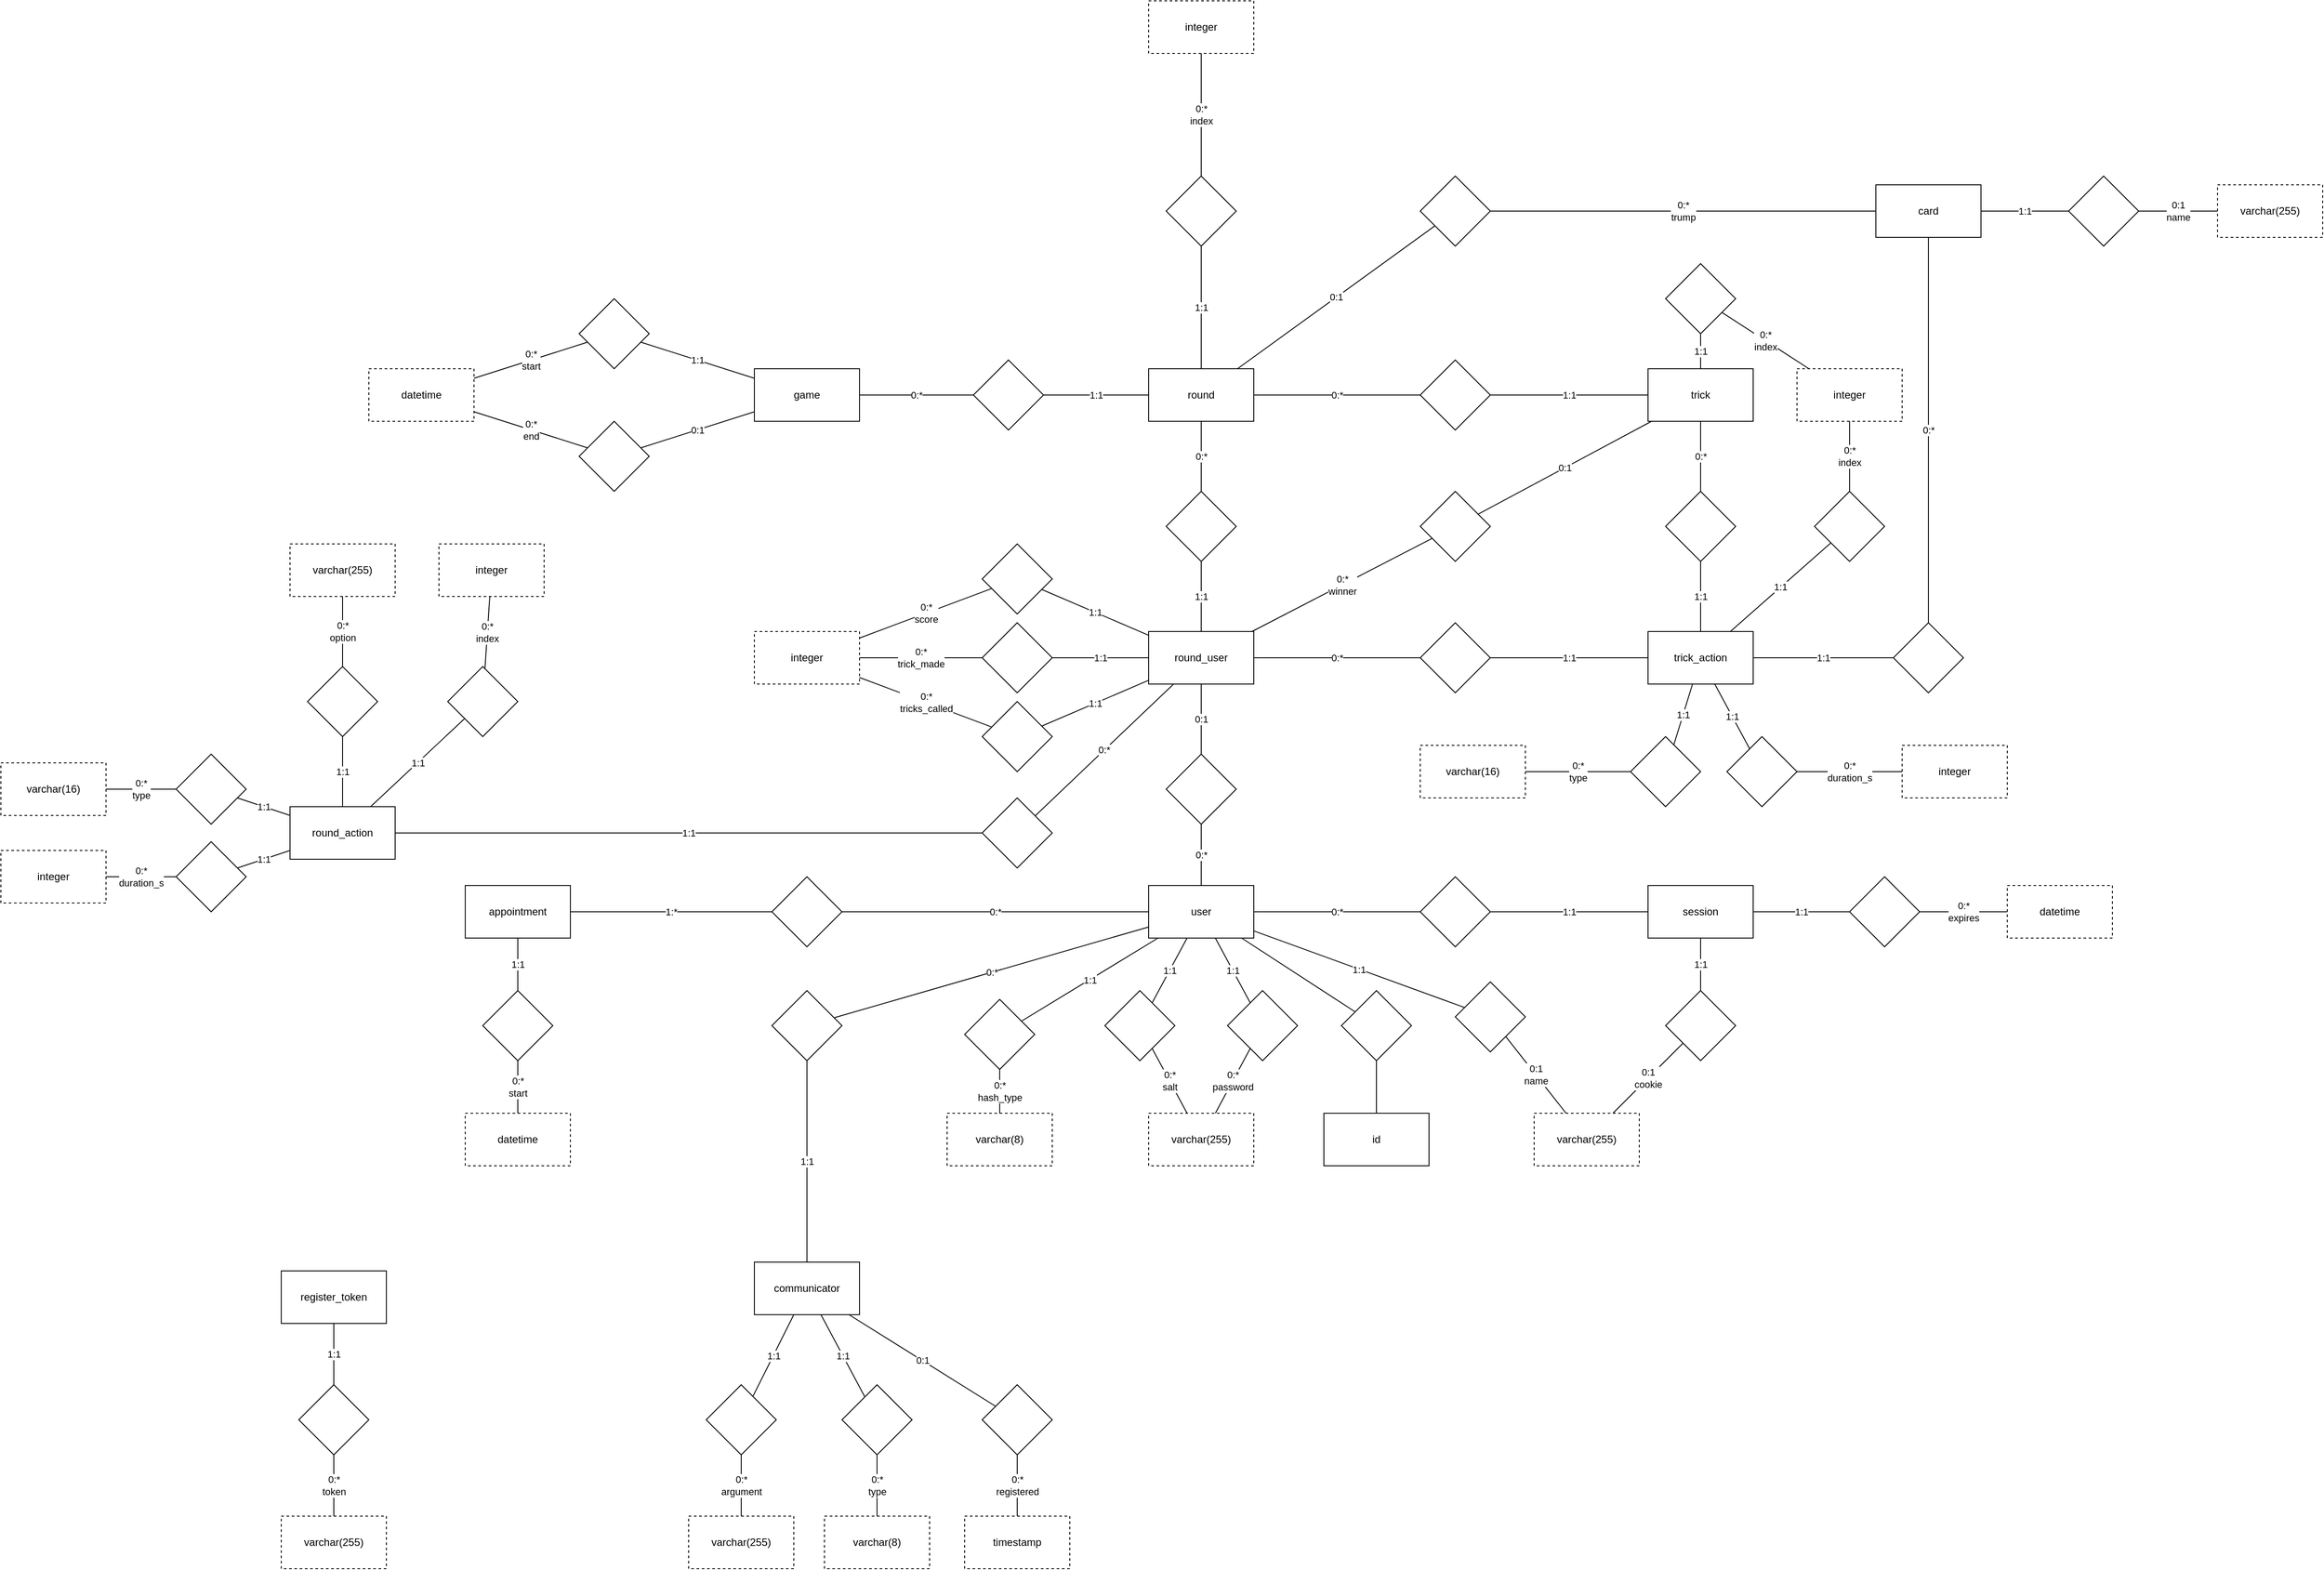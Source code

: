 <mxfile version="14.7.0" type="device"><diagram id="gLV2k05QWt9uDm-RTJr3" name="Page-1"><mxGraphModel dx="3122" dy="1863" grid="1" gridSize="10" guides="1" tooltips="1" connect="1" arrows="1" fold="1" page="1" pageScale="1" pageWidth="850" pageHeight="1100" math="0" shadow="0"><root><mxCell id="0"/><mxCell id="1" parent="0"/><mxCell id="MP7L0whJJJM2rDR0K417-1" value="user" style="rounded=0;whiteSpace=wrap;html=1;" parent="1" vertex="1"><mxGeometry x="100" y="200" width="120" height="60" as="geometry"/></mxCell><mxCell id="MP7L0whJJJM2rDR0K417-2" value="id" style="rounded=0;whiteSpace=wrap;html=1;" parent="1" vertex="1"><mxGeometry x="300" y="460" width="120" height="60" as="geometry"/></mxCell><mxCell id="MP7L0whJJJM2rDR0K417-4" style="rounded=0;orthogonalLoop=1;jettySize=auto;html=1;endArrow=none;endFill=0;" parent="1" source="MP7L0whJJJM2rDR0K417-3" target="MP7L0whJJJM2rDR0K417-1" edge="1"><mxGeometry relative="1" as="geometry"/></mxCell><mxCell id="MP7L0whJJJM2rDR0K417-5" style="edgeStyle=none;rounded=0;orthogonalLoop=1;jettySize=auto;html=1;endArrow=none;endFill=0;" parent="1" source="MP7L0whJJJM2rDR0K417-3" target="MP7L0whJJJM2rDR0K417-2" edge="1"><mxGeometry relative="1" as="geometry"/></mxCell><mxCell id="MP7L0whJJJM2rDR0K417-3" value="" style="rhombus;whiteSpace=wrap;html=1;" parent="1" vertex="1"><mxGeometry x="320" y="320" width="80" height="80" as="geometry"/></mxCell><mxCell id="MP7L0whJJJM2rDR0K417-6" value="varchar(255)" style="rounded=0;whiteSpace=wrap;html=1;dashed=1;" parent="1" vertex="1"><mxGeometry x="540" y="460" width="120" height="60" as="geometry"/></mxCell><mxCell id="MP7L0whJJJM2rDR0K417-8" value="1:1" style="edgeStyle=none;rounded=0;orthogonalLoop=1;jettySize=auto;html=1;endArrow=none;endFill=0;" parent="1" source="MP7L0whJJJM2rDR0K417-7" target="MP7L0whJJJM2rDR0K417-1" edge="1"><mxGeometry relative="1" as="geometry"/></mxCell><mxCell id="MP7L0whJJJM2rDR0K417-9" value="0:1&lt;br&gt;name" style="edgeStyle=none;rounded=0;orthogonalLoop=1;jettySize=auto;html=1;endArrow=none;endFill=0;" parent="1" source="MP7L0whJJJM2rDR0K417-7" target="MP7L0whJJJM2rDR0K417-6" edge="1"><mxGeometry relative="1" as="geometry"/></mxCell><mxCell id="MP7L0whJJJM2rDR0K417-7" value="" style="rhombus;whiteSpace=wrap;html=1;" parent="1" vertex="1"><mxGeometry x="450" y="310" width="80" height="80" as="geometry"/></mxCell><mxCell id="MP7L0whJJJM2rDR0K417-16" value="0:*&lt;br&gt;salt" style="edgeStyle=none;rounded=0;orthogonalLoop=1;jettySize=auto;html=1;endArrow=none;endFill=0;" parent="1" source="MP7L0whJJJM2rDR0K417-12" target="MP7L0whJJJM2rDR0K417-14" edge="1"><mxGeometry relative="1" as="geometry"/></mxCell><mxCell id="MP7L0whJJJM2rDR0K417-17" value="1:1" style="edgeStyle=none;rounded=0;orthogonalLoop=1;jettySize=auto;html=1;endArrow=none;endFill=0;" parent="1" source="MP7L0whJJJM2rDR0K417-12" target="MP7L0whJJJM2rDR0K417-1" edge="1"><mxGeometry relative="1" as="geometry"/></mxCell><mxCell id="MP7L0whJJJM2rDR0K417-12" value="" style="rhombus;whiteSpace=wrap;html=1;" parent="1" vertex="1"><mxGeometry x="50" y="320" width="80" height="80" as="geometry"/></mxCell><mxCell id="MP7L0whJJJM2rDR0K417-15" value="0:*&lt;br&gt;password" style="edgeStyle=none;rounded=0;orthogonalLoop=1;jettySize=auto;html=1;endArrow=none;endFill=0;" parent="1" source="MP7L0whJJJM2rDR0K417-13" target="MP7L0whJJJM2rDR0K417-14" edge="1"><mxGeometry relative="1" as="geometry"/></mxCell><mxCell id="MP7L0whJJJM2rDR0K417-19" value="1:1" style="edgeStyle=none;rounded=0;orthogonalLoop=1;jettySize=auto;html=1;endArrow=none;endFill=0;" parent="1" source="MP7L0whJJJM2rDR0K417-13" target="MP7L0whJJJM2rDR0K417-1" edge="1"><mxGeometry relative="1" as="geometry"/></mxCell><mxCell id="MP7L0whJJJM2rDR0K417-13" value="" style="rhombus;whiteSpace=wrap;html=1;" parent="1" vertex="1"><mxGeometry x="190" y="320" width="80" height="80" as="geometry"/></mxCell><mxCell id="MP7L0whJJJM2rDR0K417-14" value="varchar(255)" style="rounded=0;whiteSpace=wrap;html=1;dashed=1;" parent="1" vertex="1"><mxGeometry x="100" y="460" width="120" height="60" as="geometry"/></mxCell><mxCell id="MP7L0whJJJM2rDR0K417-20" value="varchar(8)" style="rounded=0;whiteSpace=wrap;html=1;dashed=1;" parent="1" vertex="1"><mxGeometry x="-130" y="460" width="120" height="60" as="geometry"/></mxCell><mxCell id="MP7L0whJJJM2rDR0K417-22" value="1:1" style="edgeStyle=none;rounded=0;orthogonalLoop=1;jettySize=auto;html=1;endArrow=none;endFill=0;" parent="1" source="MP7L0whJJJM2rDR0K417-21" target="MP7L0whJJJM2rDR0K417-1" edge="1"><mxGeometry relative="1" as="geometry"/></mxCell><mxCell id="MP7L0whJJJM2rDR0K417-23" value="0:*&lt;br&gt;hash_type" style="edgeStyle=none;rounded=0;orthogonalLoop=1;jettySize=auto;html=1;endArrow=none;endFill=0;" parent="1" source="MP7L0whJJJM2rDR0K417-21" target="MP7L0whJJJM2rDR0K417-20" edge="1"><mxGeometry relative="1" as="geometry"/></mxCell><mxCell id="MP7L0whJJJM2rDR0K417-21" value="" style="rhombus;whiteSpace=wrap;html=1;" parent="1" vertex="1"><mxGeometry x="-110" y="330" width="80" height="80" as="geometry"/></mxCell><mxCell id="MP7L0whJJJM2rDR0K417-24" value="session" style="rounded=0;whiteSpace=wrap;html=1;" parent="1" vertex="1"><mxGeometry x="670" y="200" width="120" height="60" as="geometry"/></mxCell><mxCell id="MP7L0whJJJM2rDR0K417-27" value="0:1&lt;br&gt;cookie" style="edgeStyle=none;rounded=0;orthogonalLoop=1;jettySize=auto;html=1;endArrow=none;endFill=0;" parent="1" source="MP7L0whJJJM2rDR0K417-26" target="MP7L0whJJJM2rDR0K417-6" edge="1"><mxGeometry relative="1" as="geometry"><mxPoint x="730" y="460" as="targetPoint"/></mxGeometry></mxCell><mxCell id="MP7L0whJJJM2rDR0K417-28" value="1:1" style="edgeStyle=none;rounded=0;orthogonalLoop=1;jettySize=auto;html=1;endArrow=none;endFill=0;" parent="1" source="MP7L0whJJJM2rDR0K417-26" target="MP7L0whJJJM2rDR0K417-24" edge="1"><mxGeometry relative="1" as="geometry"/></mxCell><mxCell id="MP7L0whJJJM2rDR0K417-26" value="" style="rhombus;whiteSpace=wrap;html=1;" parent="1" vertex="1"><mxGeometry x="690" y="320" width="80" height="80" as="geometry"/></mxCell><mxCell id="MP7L0whJJJM2rDR0K417-30" value="1:1" style="edgeStyle=none;rounded=0;orthogonalLoop=1;jettySize=auto;html=1;endArrow=none;endFill=0;" parent="1" source="MP7L0whJJJM2rDR0K417-29" target="MP7L0whJJJM2rDR0K417-24" edge="1"><mxGeometry relative="1" as="geometry"/></mxCell><mxCell id="MP7L0whJJJM2rDR0K417-31" value="0:*" style="edgeStyle=none;rounded=0;orthogonalLoop=1;jettySize=auto;html=1;endArrow=none;endFill=0;" parent="1" source="MP7L0whJJJM2rDR0K417-29" target="MP7L0whJJJM2rDR0K417-1" edge="1"><mxGeometry relative="1" as="geometry"/></mxCell><mxCell id="MP7L0whJJJM2rDR0K417-29" value="" style="rhombus;whiteSpace=wrap;html=1;" parent="1" vertex="1"><mxGeometry x="410" y="190" width="80" height="80" as="geometry"/></mxCell><mxCell id="MP7L0whJJJM2rDR0K417-32" value="datetime" style="rounded=0;whiteSpace=wrap;html=1;dashed=1;" parent="1" vertex="1"><mxGeometry x="1080" y="200" width="120" height="60" as="geometry"/></mxCell><mxCell id="MP7L0whJJJM2rDR0K417-34" value="0:*&lt;br&gt;expires" style="edgeStyle=none;rounded=0;orthogonalLoop=1;jettySize=auto;html=1;endArrow=none;endFill=0;" parent="1" source="MP7L0whJJJM2rDR0K417-33" target="MP7L0whJJJM2rDR0K417-32" edge="1"><mxGeometry relative="1" as="geometry"/></mxCell><mxCell id="MP7L0whJJJM2rDR0K417-35" value="1:1" style="edgeStyle=none;rounded=0;orthogonalLoop=1;jettySize=auto;html=1;endArrow=none;endFill=0;" parent="1" source="MP7L0whJJJM2rDR0K417-33" target="MP7L0whJJJM2rDR0K417-24" edge="1"><mxGeometry relative="1" as="geometry"/></mxCell><mxCell id="MP7L0whJJJM2rDR0K417-33" value="" style="rhombus;whiteSpace=wrap;html=1;" parent="1" vertex="1"><mxGeometry x="900" y="190" width="80" height="80" as="geometry"/></mxCell><mxCell id="MP7L0whJJJM2rDR0K417-38" value="game" style="rounded=0;whiteSpace=wrap;html=1;" parent="1" vertex="1"><mxGeometry x="-350" y="-390" width="120" height="60" as="geometry"/></mxCell><mxCell id="MP7L0whJJJM2rDR0K417-60" value="0:1" style="edgeStyle=none;rounded=0;orthogonalLoop=1;jettySize=auto;html=1;endArrow=none;endFill=0;" parent="1" source="MP7L0whJJJM2rDR0K417-40" target="MP7L0whJJJM2rDR0K417-59" edge="1"><mxGeometry relative="1" as="geometry"><mxPoint x="870" y="-420" as="sourcePoint"/></mxGeometry></mxCell><mxCell id="MP7L0whJJJM2rDR0K417-40" value="round" style="rounded=0;whiteSpace=wrap;html=1;" parent="1" vertex="1"><mxGeometry x="100" y="-390" width="120" height="60" as="geometry"/></mxCell><mxCell id="MP7L0whJJJM2rDR0K417-45" value="0:*" style="edgeStyle=none;rounded=0;orthogonalLoop=1;jettySize=auto;html=1;endArrow=none;endFill=0;" parent="1" source="MP7L0whJJJM2rDR0K417-41" target="MP7L0whJJJM2rDR0K417-62" edge="1"><mxGeometry relative="1" as="geometry"/></mxCell><mxCell id="MP7L0whJJJM2rDR0K417-41" value="" style="rhombus;whiteSpace=wrap;html=1;" parent="1" vertex="1"><mxGeometry x="410" y="-100" width="80" height="80" as="geometry"/></mxCell><mxCell id="MP7L0whJJJM2rDR0K417-44" value="1:1" style="edgeStyle=none;rounded=0;orthogonalLoop=1;jettySize=auto;html=1;endArrow=none;endFill=0;" parent="1" source="MP7L0whJJJM2rDR0K417-42" target="MP7L0whJJJM2rDR0K417-41" edge="1"><mxGeometry relative="1" as="geometry"/></mxCell><mxCell id="MP7L0whJJJM2rDR0K417-107" value="1:1" style="edgeStyle=none;rounded=0;orthogonalLoop=1;jettySize=auto;html=1;endArrow=none;endFill=0;" parent="1" source="MP7L0whJJJM2rDR0K417-42" target="MP7L0whJJJM2rDR0K417-105" edge="1"><mxGeometry relative="1" as="geometry"/></mxCell><mxCell id="MP7L0whJJJM2rDR0K417-42" value="trick_action" style="rounded=0;whiteSpace=wrap;html=1;" parent="1" vertex="1"><mxGeometry x="670" y="-90" width="120" height="60" as="geometry"/></mxCell><mxCell id="MP7L0whJJJM2rDR0K417-48" value="card" style="rounded=0;whiteSpace=wrap;html=1;" parent="1" vertex="1"><mxGeometry x="930" y="-600" width="120" height="60" as="geometry"/></mxCell><mxCell id="MP7L0whJJJM2rDR0K417-50" value="0:*&lt;br&gt;" style="edgeStyle=none;rounded=0;orthogonalLoop=1;jettySize=auto;html=1;endArrow=none;endFill=0;" parent="1" source="MP7L0whJJJM2rDR0K417-49" target="MP7L0whJJJM2rDR0K417-48" edge="1"><mxGeometry relative="1" as="geometry"/></mxCell><mxCell id="MP7L0whJJJM2rDR0K417-51" value="1:1" style="edgeStyle=none;rounded=0;orthogonalLoop=1;jettySize=auto;html=1;endArrow=none;endFill=0;" parent="1" source="MP7L0whJJJM2rDR0K417-49" target="MP7L0whJJJM2rDR0K417-42" edge="1"><mxGeometry relative="1" as="geometry"/></mxCell><mxCell id="MP7L0whJJJM2rDR0K417-49" value="" style="rhombus;whiteSpace=wrap;html=1;" parent="1" vertex="1"><mxGeometry x="950" y="-100" width="80" height="80" as="geometry"/></mxCell><mxCell id="MP7L0whJJJM2rDR0K417-55" value="1:1" style="edgeStyle=none;rounded=0;orthogonalLoop=1;jettySize=auto;html=1;endArrow=none;endFill=0;" parent="1" source="MP7L0whJJJM2rDR0K417-52" target="MP7L0whJJJM2rDR0K417-42" edge="1"><mxGeometry relative="1" as="geometry"/></mxCell><mxCell id="MP7L0whJJJM2rDR0K417-52" value="" style="rhombus;whiteSpace=wrap;html=1;" parent="1" vertex="1"><mxGeometry x="860" y="-250" width="80" height="80" as="geometry"/></mxCell><mxCell id="MP7L0whJJJM2rDR0K417-54" value="0:*&lt;br&gt;index" style="edgeStyle=none;rounded=0;orthogonalLoop=1;jettySize=auto;html=1;endArrow=none;endFill=0;" parent="1" source="MP7L0whJJJM2rDR0K417-53" target="MP7L0whJJJM2rDR0K417-52" edge="1"><mxGeometry relative="1" as="geometry"/></mxCell><mxCell id="MP7L0whJJJM2rDR0K417-81" value="0:*&lt;br&gt;index" style="edgeStyle=none;rounded=0;orthogonalLoop=1;jettySize=auto;html=1;endArrow=none;endFill=0;" parent="1" source="MP7L0whJJJM2rDR0K417-53" target="MP7L0whJJJM2rDR0K417-80" edge="1"><mxGeometry relative="1" as="geometry"/></mxCell><mxCell id="MP7L0whJJJM2rDR0K417-53" value="integer" style="rounded=0;whiteSpace=wrap;html=1;dashed=1;" parent="1" vertex="1"><mxGeometry x="840" y="-390" width="120" height="60" as="geometry"/></mxCell><mxCell id="MP7L0whJJJM2rDR0K417-57" value="1:1" style="edgeStyle=none;rounded=0;orthogonalLoop=1;jettySize=auto;html=1;endArrow=none;endFill=0;" parent="1" source="MP7L0whJJJM2rDR0K417-56" target="MP7L0whJJJM2rDR0K417-40" edge="1"><mxGeometry relative="1" as="geometry"/></mxCell><mxCell id="MP7L0whJJJM2rDR0K417-58" value="0:*" style="edgeStyle=none;rounded=0;orthogonalLoop=1;jettySize=auto;html=1;endArrow=none;endFill=0;" parent="1" source="MP7L0whJJJM2rDR0K417-56" target="MP7L0whJJJM2rDR0K417-38" edge="1"><mxGeometry relative="1" as="geometry"/></mxCell><mxCell id="MP7L0whJJJM2rDR0K417-56" value="" style="rhombus;whiteSpace=wrap;html=1;" parent="1" vertex="1"><mxGeometry x="-100" y="-400" width="80" height="80" as="geometry"/></mxCell><mxCell id="MP7L0whJJJM2rDR0K417-61" value="0:*&lt;br&gt;trump" style="edgeStyle=none;rounded=0;orthogonalLoop=1;jettySize=auto;html=1;endArrow=none;endFill=0;" parent="1" source="MP7L0whJJJM2rDR0K417-59" target="MP7L0whJJJM2rDR0K417-48" edge="1"><mxGeometry relative="1" as="geometry"/></mxCell><mxCell id="MP7L0whJJJM2rDR0K417-59" value="" style="rhombus;whiteSpace=wrap;html=1;" parent="1" vertex="1"><mxGeometry x="410" y="-610" width="80" height="80" as="geometry"/></mxCell><mxCell id="MP7L0whJJJM2rDR0K417-62" value="round_user" style="rounded=0;whiteSpace=wrap;html=1;" parent="1" vertex="1"><mxGeometry x="100" y="-90" width="120" height="60" as="geometry"/></mxCell><mxCell id="MP7L0whJJJM2rDR0K417-64" value="0:*" style="edgeStyle=none;rounded=0;orthogonalLoop=1;jettySize=auto;html=1;endArrow=none;endFill=0;" parent="1" source="MP7L0whJJJM2rDR0K417-63" target="MP7L0whJJJM2rDR0K417-1" edge="1"><mxGeometry relative="1" as="geometry"/></mxCell><mxCell id="MP7L0whJJJM2rDR0K417-65" value="0:1" style="edgeStyle=none;rounded=0;orthogonalLoop=1;jettySize=auto;html=1;endArrow=none;endFill=0;" parent="1" source="MP7L0whJJJM2rDR0K417-63" target="MP7L0whJJJM2rDR0K417-62" edge="1"><mxGeometry relative="1" as="geometry"/></mxCell><mxCell id="MP7L0whJJJM2rDR0K417-63" value="" style="rhombus;whiteSpace=wrap;html=1;" parent="1" vertex="1"><mxGeometry x="120" y="50" width="80" height="80" as="geometry"/></mxCell><mxCell id="MP7L0whJJJM2rDR0K417-67" value="0:*" style="edgeStyle=none;rounded=0;orthogonalLoop=1;jettySize=auto;html=1;endArrow=none;endFill=0;" parent="1" source="MP7L0whJJJM2rDR0K417-66" target="MP7L0whJJJM2rDR0K417-40" edge="1"><mxGeometry relative="1" as="geometry"/></mxCell><mxCell id="MP7L0whJJJM2rDR0K417-68" value="1:1" style="edgeStyle=none;rounded=0;orthogonalLoop=1;jettySize=auto;html=1;endArrow=none;endFill=0;" parent="1" source="MP7L0whJJJM2rDR0K417-66" target="MP7L0whJJJM2rDR0K417-62" edge="1"><mxGeometry relative="1" as="geometry"/></mxCell><mxCell id="MP7L0whJJJM2rDR0K417-66" value="" style="rhombus;whiteSpace=wrap;html=1;" parent="1" vertex="1"><mxGeometry x="120" y="-250" width="80" height="80" as="geometry"/></mxCell><mxCell id="MP7L0whJJJM2rDR0K417-69" value="integer" style="rounded=0;whiteSpace=wrap;html=1;dashed=1;" parent="1" vertex="1"><mxGeometry x="-350" y="-90" width="120" height="60" as="geometry"/></mxCell><mxCell id="MP7L0whJJJM2rDR0K417-71" value="1:1" style="edgeStyle=none;rounded=0;orthogonalLoop=1;jettySize=auto;html=1;endArrow=none;endFill=0;" parent="1" source="MP7L0whJJJM2rDR0K417-70" target="MP7L0whJJJM2rDR0K417-62" edge="1"><mxGeometry relative="1" as="geometry"/></mxCell><mxCell id="MP7L0whJJJM2rDR0K417-72" value="0:*&lt;br&gt;score" style="edgeStyle=none;rounded=0;orthogonalLoop=1;jettySize=auto;html=1;endArrow=none;endFill=0;" parent="1" source="MP7L0whJJJM2rDR0K417-70" target="MP7L0whJJJM2rDR0K417-69" edge="1"><mxGeometry relative="1" as="geometry"/></mxCell><mxCell id="MP7L0whJJJM2rDR0K417-70" value="" style="rhombus;whiteSpace=wrap;html=1;" parent="1" vertex="1"><mxGeometry x="-90" y="-190" width="80" height="80" as="geometry"/></mxCell><mxCell id="MP7L0whJJJM2rDR0K417-78" value="0:*" style="edgeStyle=none;rounded=0;orthogonalLoop=1;jettySize=auto;html=1;endArrow=none;endFill=0;" parent="1" source="MP7L0whJJJM2rDR0K417-73" target="MP7L0whJJJM2rDR0K417-74" edge="1"><mxGeometry relative="1" as="geometry"/></mxCell><mxCell id="MP7L0whJJJM2rDR0K417-73" value="trick" style="rounded=0;whiteSpace=wrap;html=1;" parent="1" vertex="1"><mxGeometry x="670" y="-390" width="120" height="60" as="geometry"/></mxCell><mxCell id="MP7L0whJJJM2rDR0K417-79" value="1:1" style="edgeStyle=none;rounded=0;orthogonalLoop=1;jettySize=auto;html=1;endArrow=none;endFill=0;" parent="1" source="MP7L0whJJJM2rDR0K417-74" target="MP7L0whJJJM2rDR0K417-42" edge="1"><mxGeometry relative="1" as="geometry"/></mxCell><mxCell id="MP7L0whJJJM2rDR0K417-74" value="" style="rhombus;whiteSpace=wrap;html=1;" parent="1" vertex="1"><mxGeometry x="690" y="-250" width="80" height="80" as="geometry"/></mxCell><mxCell id="MP7L0whJJJM2rDR0K417-76" value="1:1" style="edgeStyle=none;rounded=0;orthogonalLoop=1;jettySize=auto;html=1;endArrow=none;endFill=0;" parent="1" source="MP7L0whJJJM2rDR0K417-75" target="MP7L0whJJJM2rDR0K417-73" edge="1"><mxGeometry relative="1" as="geometry"/></mxCell><mxCell id="MP7L0whJJJM2rDR0K417-77" value="0:*" style="edgeStyle=none;rounded=0;orthogonalLoop=1;jettySize=auto;html=1;endArrow=none;endFill=0;" parent="1" source="MP7L0whJJJM2rDR0K417-75" target="MP7L0whJJJM2rDR0K417-40" edge="1"><mxGeometry relative="1" as="geometry"/></mxCell><mxCell id="MP7L0whJJJM2rDR0K417-75" value="" style="rhombus;whiteSpace=wrap;html=1;" parent="1" vertex="1"><mxGeometry x="410" y="-400" width="80" height="80" as="geometry"/></mxCell><mxCell id="MP7L0whJJJM2rDR0K417-82" value="1:1" style="edgeStyle=none;rounded=0;orthogonalLoop=1;jettySize=auto;html=1;endArrow=none;endFill=0;" parent="1" source="MP7L0whJJJM2rDR0K417-80" target="MP7L0whJJJM2rDR0K417-73" edge="1"><mxGeometry relative="1" as="geometry"/></mxCell><mxCell id="MP7L0whJJJM2rDR0K417-80" value="" style="rhombus;whiteSpace=wrap;html=1;" parent="1" vertex="1"><mxGeometry x="690" y="-510" width="80" height="80" as="geometry"/></mxCell><mxCell id="MP7L0whJJJM2rDR0K417-86" value="1:1" style="edgeStyle=none;rounded=0;orthogonalLoop=1;jettySize=auto;html=1;endArrow=none;endFill=0;" parent="1" source="MP7L0whJJJM2rDR0K417-83" target="MP7L0whJJJM2rDR0K417-40" edge="1"><mxGeometry relative="1" as="geometry"/></mxCell><mxCell id="MP7L0whJJJM2rDR0K417-83" value="" style="rhombus;whiteSpace=wrap;html=1;" parent="1" vertex="1"><mxGeometry x="120" y="-610" width="80" height="80" as="geometry"/></mxCell><mxCell id="MP7L0whJJJM2rDR0K417-85" value="0:*&lt;br&gt;index" style="edgeStyle=none;rounded=0;orthogonalLoop=1;jettySize=auto;html=1;endArrow=none;endFill=0;" parent="1" source="MP7L0whJJJM2rDR0K417-84" target="MP7L0whJJJM2rDR0K417-83" edge="1"><mxGeometry relative="1" as="geometry"/></mxCell><mxCell id="MP7L0whJJJM2rDR0K417-84" value="integer" style="rounded=0;whiteSpace=wrap;html=1;dashed=1;" parent="1" vertex="1"><mxGeometry x="100" y="-810" width="120" height="60" as="geometry"/></mxCell><mxCell id="MP7L0whJJJM2rDR0K417-88" value="0:1" style="edgeStyle=none;rounded=0;orthogonalLoop=1;jettySize=auto;html=1;endArrow=none;endFill=0;" parent="1" source="MP7L0whJJJM2rDR0K417-87" target="MP7L0whJJJM2rDR0K417-73" edge="1"><mxGeometry relative="1" as="geometry"/></mxCell><mxCell id="MP7L0whJJJM2rDR0K417-89" value="0:*&lt;br&gt;winner" style="edgeStyle=none;rounded=0;orthogonalLoop=1;jettySize=auto;html=1;endArrow=none;endFill=0;" parent="1" source="MP7L0whJJJM2rDR0K417-87" target="MP7L0whJJJM2rDR0K417-62" edge="1"><mxGeometry relative="1" as="geometry"/></mxCell><mxCell id="MP7L0whJJJM2rDR0K417-87" value="" style="rhombus;whiteSpace=wrap;html=1;" parent="1" vertex="1"><mxGeometry x="410" y="-250" width="80" height="80" as="geometry"/></mxCell><mxCell id="MP7L0whJJJM2rDR0K417-90" value="appointment" style="rounded=0;whiteSpace=wrap;html=1;" parent="1" vertex="1"><mxGeometry x="-680" y="200" width="120" height="60" as="geometry"/></mxCell><mxCell id="MP7L0whJJJM2rDR0K417-92" value="0:*" style="edgeStyle=none;rounded=0;orthogonalLoop=1;jettySize=auto;html=1;endArrow=none;endFill=0;" parent="1" source="MP7L0whJJJM2rDR0K417-91" target="MP7L0whJJJM2rDR0K417-1" edge="1"><mxGeometry relative="1" as="geometry"/></mxCell><mxCell id="MP7L0whJJJM2rDR0K417-93" value="1:*" style="edgeStyle=none;rounded=0;orthogonalLoop=1;jettySize=auto;html=1;endArrow=none;endFill=0;" parent="1" source="MP7L0whJJJM2rDR0K417-91" target="MP7L0whJJJM2rDR0K417-90" edge="1"><mxGeometry relative="1" as="geometry"/></mxCell><mxCell id="MP7L0whJJJM2rDR0K417-91" value="" style="rhombus;whiteSpace=wrap;html=1;" parent="1" vertex="1"><mxGeometry x="-330" y="190" width="80" height="80" as="geometry"/></mxCell><mxCell id="MP7L0whJJJM2rDR0K417-97" value="1:1" style="edgeStyle=none;rounded=0;orthogonalLoop=1;jettySize=auto;html=1;endArrow=none;endFill=0;" parent="1" source="MP7L0whJJJM2rDR0K417-94" target="MP7L0whJJJM2rDR0K417-90" edge="1"><mxGeometry relative="1" as="geometry"/></mxCell><mxCell id="MP7L0whJJJM2rDR0K417-99" value="0:*&lt;br&gt;start" style="edgeStyle=none;rounded=0;orthogonalLoop=1;jettySize=auto;html=1;endArrow=none;endFill=0;" parent="1" source="MP7L0whJJJM2rDR0K417-94" target="MP7L0whJJJM2rDR0K417-96" edge="1"><mxGeometry relative="1" as="geometry"/></mxCell><mxCell id="MP7L0whJJJM2rDR0K417-94" value="" style="rhombus;whiteSpace=wrap;html=1;" parent="1" vertex="1"><mxGeometry x="-660" y="320" width="80" height="80" as="geometry"/></mxCell><mxCell id="MP7L0whJJJM2rDR0K417-96" value="datetime" style="rounded=0;whiteSpace=wrap;html=1;dashed=1;" parent="1" vertex="1"><mxGeometry x="-680" y="460" width="120" height="60" as="geometry"/></mxCell><mxCell id="MP7L0whJJJM2rDR0K417-104" value="1:1" style="edgeStyle=none;rounded=0;orthogonalLoop=1;jettySize=auto;html=1;endArrow=none;endFill=0;" parent="1" source="MP7L0whJJJM2rDR0K417-101" target="MP7L0whJJJM2rDR0K417-38" edge="1"><mxGeometry relative="1" as="geometry"/></mxCell><mxCell id="MP7L0whJJJM2rDR0K417-101" value="" style="rhombus;whiteSpace=wrap;html=1;" parent="1" vertex="1"><mxGeometry x="-550" y="-470" width="80" height="80" as="geometry"/></mxCell><mxCell id="MP7L0whJJJM2rDR0K417-103" value="0:*&lt;br&gt;start" style="edgeStyle=none;rounded=0;orthogonalLoop=1;jettySize=auto;html=1;endArrow=none;endFill=0;" parent="1" source="MP7L0whJJJM2rDR0K417-102" target="MP7L0whJJJM2rDR0K417-101" edge="1"><mxGeometry relative="1" as="geometry"/></mxCell><mxCell id="MP7L0whJJJM2rDR0K417-102" value="datetime" style="rounded=0;whiteSpace=wrap;html=1;dashed=1;" parent="1" vertex="1"><mxGeometry x="-790" y="-390" width="120" height="60" as="geometry"/></mxCell><mxCell id="MP7L0whJJJM2rDR0K417-108" value="0:*&lt;br&gt;duration_s" style="edgeStyle=none;rounded=0;orthogonalLoop=1;jettySize=auto;html=1;endArrow=none;endFill=0;" parent="1" source="MP7L0whJJJM2rDR0K417-105" target="MP7L0whJJJM2rDR0K417-106" edge="1"><mxGeometry relative="1" as="geometry"/></mxCell><mxCell id="MP7L0whJJJM2rDR0K417-105" value="" style="rhombus;whiteSpace=wrap;html=1;" parent="1" vertex="1"><mxGeometry x="760" y="30" width="80" height="80" as="geometry"/></mxCell><mxCell id="MP7L0whJJJM2rDR0K417-106" value="integer" style="rounded=0;whiteSpace=wrap;html=1;dashed=1;" parent="1" vertex="1"><mxGeometry x="960" y="40" width="120" height="60" as="geometry"/></mxCell><mxCell id="MP7L0whJJJM2rDR0K417-110" value="0:1" style="edgeStyle=none;rounded=0;orthogonalLoop=1;jettySize=auto;html=1;endArrow=none;endFill=0;" parent="1" source="MP7L0whJJJM2rDR0K417-109" target="MP7L0whJJJM2rDR0K417-38" edge="1"><mxGeometry relative="1" as="geometry"/></mxCell><mxCell id="MP7L0whJJJM2rDR0K417-111" value="0:*&lt;br&gt;end" style="edgeStyle=none;rounded=0;orthogonalLoop=1;jettySize=auto;html=1;endArrow=none;endFill=0;" parent="1" source="MP7L0whJJJM2rDR0K417-109" target="MP7L0whJJJM2rDR0K417-102" edge="1"><mxGeometry relative="1" as="geometry"/></mxCell><mxCell id="MP7L0whJJJM2rDR0K417-109" value="" style="rhombus;whiteSpace=wrap;html=1;" parent="1" vertex="1"><mxGeometry x="-550" y="-330" width="80" height="80" as="geometry"/></mxCell><mxCell id="1O2liXlRe_eu8x-NCmrg-1" value="register_token" style="rounded=0;whiteSpace=wrap;html=1;" parent="1" vertex="1"><mxGeometry x="-890" y="640" width="120" height="60" as="geometry"/></mxCell><mxCell id="1O2liXlRe_eu8x-NCmrg-2" value="1:1" style="edgeStyle=none;rounded=0;orthogonalLoop=1;jettySize=auto;html=1;endArrow=none;endFill=0;" parent="1" source="1O2liXlRe_eu8x-NCmrg-4" target="1O2liXlRe_eu8x-NCmrg-1" edge="1"><mxGeometry relative="1" as="geometry"/></mxCell><mxCell id="1O2liXlRe_eu8x-NCmrg-3" value="0:*&lt;br&gt;token" style="edgeStyle=none;rounded=0;orthogonalLoop=1;jettySize=auto;html=1;endArrow=none;endFill=0;" parent="1" source="1O2liXlRe_eu8x-NCmrg-4" target="1O2liXlRe_eu8x-NCmrg-8" edge="1"><mxGeometry relative="1" as="geometry"/></mxCell><mxCell id="1O2liXlRe_eu8x-NCmrg-4" value="" style="rhombus;whiteSpace=wrap;html=1;" parent="1" vertex="1"><mxGeometry x="-870" y="770" width="80" height="80" as="geometry"/></mxCell><mxCell id="1O2liXlRe_eu8x-NCmrg-8" value="varchar(255)" style="rounded=0;whiteSpace=wrap;html=1;dashed=1;" parent="1" vertex="1"><mxGeometry x="-890" y="920" width="120" height="60" as="geometry"/></mxCell><mxCell id="1O2liXlRe_eu8x-NCmrg-12" value="1:1" style="rounded=0;orthogonalLoop=1;jettySize=auto;html=1;endArrow=none;endFill=0;" parent="1" source="1O2liXlRe_eu8x-NCmrg-11" target="MP7L0whJJJM2rDR0K417-62" edge="1"><mxGeometry relative="1" as="geometry"/></mxCell><mxCell id="1O2liXlRe_eu8x-NCmrg-13" value="0:*&lt;br&gt;trick_made" style="edgeStyle=none;rounded=0;orthogonalLoop=1;jettySize=auto;html=1;endArrow=none;endFill=0;" parent="1" source="1O2liXlRe_eu8x-NCmrg-11" target="MP7L0whJJJM2rDR0K417-69" edge="1"><mxGeometry relative="1" as="geometry"/></mxCell><mxCell id="1O2liXlRe_eu8x-NCmrg-11" value="" style="rhombus;whiteSpace=wrap;html=1;" parent="1" vertex="1"><mxGeometry x="-90" y="-100" width="80" height="80" as="geometry"/></mxCell><mxCell id="1O2liXlRe_eu8x-NCmrg-15" value="1:1" style="edgeStyle=none;rounded=0;orthogonalLoop=1;jettySize=auto;html=1;endArrow=none;endFill=0;" parent="1" source="1O2liXlRe_eu8x-NCmrg-14" target="MP7L0whJJJM2rDR0K417-62" edge="1"><mxGeometry relative="1" as="geometry"/></mxCell><mxCell id="1O2liXlRe_eu8x-NCmrg-16" value="0:*&lt;br&gt;tricks_called" style="edgeStyle=none;rounded=0;orthogonalLoop=1;jettySize=auto;html=1;endArrow=none;endFill=0;" parent="1" source="1O2liXlRe_eu8x-NCmrg-14" target="MP7L0whJJJM2rDR0K417-69" edge="1"><mxGeometry relative="1" as="geometry"/></mxCell><mxCell id="1O2liXlRe_eu8x-NCmrg-14" value="" style="rhombus;whiteSpace=wrap;html=1;" parent="1" vertex="1"><mxGeometry x="-90" y="-10" width="80" height="80" as="geometry"/></mxCell><mxCell id="zAc0-bZYobJI73aAOkVl-1" value="communicator" style="rounded=0;whiteSpace=wrap;html=1;" parent="1" vertex="1"><mxGeometry x="-350" y="630" width="120" height="60" as="geometry"/></mxCell><mxCell id="zAc0-bZYobJI73aAOkVl-3" value="0:*" style="rounded=0;orthogonalLoop=1;jettySize=auto;html=1;endArrow=none;endFill=0;" parent="1" source="zAc0-bZYobJI73aAOkVl-2" target="MP7L0whJJJM2rDR0K417-1" edge="1"><mxGeometry relative="1" as="geometry"/></mxCell><mxCell id="zAc0-bZYobJI73aAOkVl-4" value="1:1" style="edgeStyle=none;rounded=0;orthogonalLoop=1;jettySize=auto;html=1;endArrow=none;endFill=0;" parent="1" source="zAc0-bZYobJI73aAOkVl-2" target="zAc0-bZYobJI73aAOkVl-1" edge="1"><mxGeometry relative="1" as="geometry"/></mxCell><mxCell id="zAc0-bZYobJI73aAOkVl-2" value="" style="rhombus;whiteSpace=wrap;html=1;" parent="1" vertex="1"><mxGeometry x="-330" y="320" width="80" height="80" as="geometry"/></mxCell><mxCell id="zAc0-bZYobJI73aAOkVl-5" value="varchar(255)" style="rounded=0;whiteSpace=wrap;html=1;dashed=1;" parent="1" vertex="1"><mxGeometry x="-425" y="920" width="120" height="60" as="geometry"/></mxCell><mxCell id="zAc0-bZYobJI73aAOkVl-6" value="varchar(8)" style="rounded=0;whiteSpace=wrap;html=1;dashed=1;" parent="1" vertex="1"><mxGeometry x="-270" y="920" width="120" height="60" as="geometry"/></mxCell><mxCell id="zAc0-bZYobJI73aAOkVl-9" value="0:*&lt;br&gt;type" style="edgeStyle=none;rounded=0;orthogonalLoop=1;jettySize=auto;html=1;endArrow=none;endFill=0;" parent="1" source="zAc0-bZYobJI73aAOkVl-7" target="zAc0-bZYobJI73aAOkVl-6" edge="1"><mxGeometry relative="1" as="geometry"/></mxCell><mxCell id="zAc0-bZYobJI73aAOkVl-12" value="1:1" style="edgeStyle=none;rounded=0;orthogonalLoop=1;jettySize=auto;html=1;endArrow=none;endFill=0;" parent="1" source="zAc0-bZYobJI73aAOkVl-7" target="zAc0-bZYobJI73aAOkVl-1" edge="1"><mxGeometry relative="1" as="geometry"/></mxCell><mxCell id="zAc0-bZYobJI73aAOkVl-7" value="" style="rhombus;whiteSpace=wrap;html=1;" parent="1" vertex="1"><mxGeometry x="-250" y="770" width="80" height="80" as="geometry"/></mxCell><mxCell id="zAc0-bZYobJI73aAOkVl-10" value="0:*&lt;br&gt;argument" style="edgeStyle=none;rounded=0;orthogonalLoop=1;jettySize=auto;html=1;endArrow=none;endFill=0;" parent="1" source="zAc0-bZYobJI73aAOkVl-8" target="zAc0-bZYobJI73aAOkVl-5" edge="1"><mxGeometry relative="1" as="geometry"/></mxCell><mxCell id="zAc0-bZYobJI73aAOkVl-11" value="1:1" style="edgeStyle=none;rounded=0;orthogonalLoop=1;jettySize=auto;html=1;endArrow=none;endFill=0;" parent="1" source="zAc0-bZYobJI73aAOkVl-8" target="zAc0-bZYobJI73aAOkVl-1" edge="1"><mxGeometry relative="1" as="geometry"/></mxCell><mxCell id="zAc0-bZYobJI73aAOkVl-8" value="" style="rhombus;whiteSpace=wrap;html=1;" parent="1" vertex="1"><mxGeometry x="-405" y="770" width="80" height="80" as="geometry"/></mxCell><mxCell id="zAc0-bZYobJI73aAOkVl-13" value="timestamp" style="rounded=0;whiteSpace=wrap;html=1;dashed=1;" parent="1" vertex="1"><mxGeometry x="-110" y="920" width="120" height="60" as="geometry"/></mxCell><mxCell id="zAc0-bZYobJI73aAOkVl-15" value="0:1" style="edgeStyle=none;rounded=0;orthogonalLoop=1;jettySize=auto;html=1;endArrow=none;endFill=0;" parent="1" source="zAc0-bZYobJI73aAOkVl-14" target="zAc0-bZYobJI73aAOkVl-1" edge="1"><mxGeometry relative="1" as="geometry"/></mxCell><mxCell id="zAc0-bZYobJI73aAOkVl-16" value="0:*&lt;br&gt;registered" style="edgeStyle=none;rounded=0;orthogonalLoop=1;jettySize=auto;html=1;endArrow=none;endFill=0;" parent="1" source="zAc0-bZYobJI73aAOkVl-14" target="zAc0-bZYobJI73aAOkVl-13" edge="1"><mxGeometry relative="1" as="geometry"/></mxCell><mxCell id="zAc0-bZYobJI73aAOkVl-14" value="" style="rhombus;whiteSpace=wrap;html=1;" parent="1" vertex="1"><mxGeometry x="-90" y="770" width="80" height="80" as="geometry"/></mxCell><mxCell id="53wTNs3q8oWwQKMBScua-4" value="0:*&lt;br&gt;type" style="edgeStyle=none;rounded=0;orthogonalLoop=1;jettySize=auto;html=1;endArrow=none;endFill=0;" edge="1" parent="1" source="53wTNs3q8oWwQKMBScua-1" target="53wTNs3q8oWwQKMBScua-2"><mxGeometry relative="1" as="geometry"/></mxCell><mxCell id="53wTNs3q8oWwQKMBScua-1" value="varchar(16)" style="rounded=0;whiteSpace=wrap;html=1;dashed=1;" vertex="1" parent="1"><mxGeometry x="410" y="40" width="120" height="60" as="geometry"/></mxCell><mxCell id="53wTNs3q8oWwQKMBScua-3" value="1:1" style="rounded=0;orthogonalLoop=1;jettySize=auto;html=1;endArrow=none;endFill=0;" edge="1" parent="1" source="53wTNs3q8oWwQKMBScua-2" target="MP7L0whJJJM2rDR0K417-42"><mxGeometry relative="1" as="geometry"/></mxCell><mxCell id="53wTNs3q8oWwQKMBScua-2" value="" style="rhombus;whiteSpace=wrap;html=1;" vertex="1" parent="1"><mxGeometry x="650" y="30" width="80" height="80" as="geometry"/></mxCell><mxCell id="53wTNs3q8oWwQKMBScua-5" value="round_action" style="rounded=0;whiteSpace=wrap;html=1;" vertex="1" parent="1"><mxGeometry x="-880" y="110" width="120" height="60" as="geometry"/></mxCell><mxCell id="53wTNs3q8oWwQKMBScua-7" value="0:*" style="edgeStyle=none;rounded=0;orthogonalLoop=1;jettySize=auto;html=1;endArrow=none;endFill=0;" edge="1" parent="1" source="53wTNs3q8oWwQKMBScua-6" target="MP7L0whJJJM2rDR0K417-62"><mxGeometry relative="1" as="geometry"/></mxCell><mxCell id="53wTNs3q8oWwQKMBScua-8" value="1:1" style="edgeStyle=none;rounded=0;orthogonalLoop=1;jettySize=auto;html=1;endArrow=none;endFill=0;" edge="1" parent="1" source="53wTNs3q8oWwQKMBScua-6" target="53wTNs3q8oWwQKMBScua-5"><mxGeometry relative="1" as="geometry"/></mxCell><mxCell id="53wTNs3q8oWwQKMBScua-6" value="" style="rhombus;whiteSpace=wrap;html=1;" vertex="1" parent="1"><mxGeometry x="-90" y="100" width="80" height="80" as="geometry"/></mxCell><mxCell id="53wTNs3q8oWwQKMBScua-9" value="0:*&lt;br&gt;type" style="edgeStyle=none;rounded=0;orthogonalLoop=1;jettySize=auto;html=1;endArrow=none;endFill=0;" edge="1" source="53wTNs3q8oWwQKMBScua-10" target="53wTNs3q8oWwQKMBScua-11" parent="1"><mxGeometry relative="1" as="geometry"/></mxCell><mxCell id="53wTNs3q8oWwQKMBScua-10" value="varchar(16)" style="rounded=0;whiteSpace=wrap;html=1;dashed=1;" vertex="1" parent="1"><mxGeometry x="-1210" y="60" width="120" height="60" as="geometry"/></mxCell><mxCell id="53wTNs3q8oWwQKMBScua-18" value="1:1" style="edgeStyle=none;rounded=0;orthogonalLoop=1;jettySize=auto;html=1;endArrow=none;endFill=0;" edge="1" parent="1" source="53wTNs3q8oWwQKMBScua-11" target="53wTNs3q8oWwQKMBScua-5"><mxGeometry relative="1" as="geometry"/></mxCell><mxCell id="53wTNs3q8oWwQKMBScua-11" value="" style="rhombus;whiteSpace=wrap;html=1;" vertex="1" parent="1"><mxGeometry x="-1010" y="50" width="80" height="80" as="geometry"/></mxCell><mxCell id="53wTNs3q8oWwQKMBScua-12" value="0:*&lt;br&gt;duration_s" style="edgeStyle=none;rounded=0;orthogonalLoop=1;jettySize=auto;html=1;endArrow=none;endFill=0;" edge="1" source="53wTNs3q8oWwQKMBScua-13" target="53wTNs3q8oWwQKMBScua-14" parent="1"><mxGeometry relative="1" as="geometry"/></mxCell><mxCell id="53wTNs3q8oWwQKMBScua-19" value="1:1" style="edgeStyle=none;rounded=0;orthogonalLoop=1;jettySize=auto;html=1;endArrow=none;endFill=0;" edge="1" parent="1" source="53wTNs3q8oWwQKMBScua-13" target="53wTNs3q8oWwQKMBScua-5"><mxGeometry relative="1" as="geometry"/></mxCell><mxCell id="53wTNs3q8oWwQKMBScua-13" value="" style="rhombus;whiteSpace=wrap;html=1;" vertex="1" parent="1"><mxGeometry x="-1010" y="150" width="80" height="80" as="geometry"/></mxCell><mxCell id="53wTNs3q8oWwQKMBScua-14" value="integer" style="rounded=0;whiteSpace=wrap;html=1;dashed=1;" vertex="1" parent="1"><mxGeometry x="-1210" y="160" width="120" height="60" as="geometry"/></mxCell><mxCell id="53wTNs3q8oWwQKMBScua-16" value="0:*&lt;br&gt;index" style="edgeStyle=none;rounded=0;orthogonalLoop=1;jettySize=auto;html=1;endArrow=none;endFill=0;" edge="1" parent="1" source="53wTNs3q8oWwQKMBScua-15" target="53wTNs3q8oWwQKMBScua-24"><mxGeometry relative="1" as="geometry"><mxPoint x="-670" y="-30" as="targetPoint"/></mxGeometry></mxCell><mxCell id="53wTNs3q8oWwQKMBScua-17" value="1:1" style="edgeStyle=none;rounded=0;orthogonalLoop=1;jettySize=auto;html=1;endArrow=none;endFill=0;" edge="1" parent="1" source="53wTNs3q8oWwQKMBScua-15" target="53wTNs3q8oWwQKMBScua-5"><mxGeometry relative="1" as="geometry"/></mxCell><mxCell id="53wTNs3q8oWwQKMBScua-15" value="" style="rhombus;whiteSpace=wrap;html=1;" vertex="1" parent="1"><mxGeometry x="-700" y="-50" width="80" height="80" as="geometry"/></mxCell><mxCell id="53wTNs3q8oWwQKMBScua-20" value="varchar(255)" style="rounded=0;whiteSpace=wrap;html=1;dashed=1;" vertex="1" parent="1"><mxGeometry x="-880" y="-190" width="120" height="60" as="geometry"/></mxCell><mxCell id="53wTNs3q8oWwQKMBScua-22" value="0:*&lt;br&gt;option" style="edgeStyle=none;rounded=0;orthogonalLoop=1;jettySize=auto;html=1;endArrow=none;endFill=0;" edge="1" parent="1" source="53wTNs3q8oWwQKMBScua-21" target="53wTNs3q8oWwQKMBScua-20"><mxGeometry relative="1" as="geometry"/></mxCell><mxCell id="53wTNs3q8oWwQKMBScua-23" value="1:1" style="edgeStyle=none;rounded=0;orthogonalLoop=1;jettySize=auto;html=1;endArrow=none;endFill=0;" edge="1" parent="1" source="53wTNs3q8oWwQKMBScua-21" target="53wTNs3q8oWwQKMBScua-5"><mxGeometry relative="1" as="geometry"/></mxCell><mxCell id="53wTNs3q8oWwQKMBScua-21" value="" style="rhombus;whiteSpace=wrap;html=1;" vertex="1" parent="1"><mxGeometry x="-860" y="-50" width="80" height="80" as="geometry"/></mxCell><mxCell id="53wTNs3q8oWwQKMBScua-24" value="integer" style="rounded=0;whiteSpace=wrap;html=1;dashed=1;" vertex="1" parent="1"><mxGeometry x="-710" y="-190" width="120" height="60" as="geometry"/></mxCell><mxCell id="53wTNs3q8oWwQKMBScua-25" value="varchar(255)" style="rounded=0;whiteSpace=wrap;html=1;dashed=1;" vertex="1" parent="1"><mxGeometry x="1320" y="-600" width="120" height="60" as="geometry"/></mxCell><mxCell id="53wTNs3q8oWwQKMBScua-27" value="0:1&lt;br&gt;name" style="edgeStyle=none;rounded=0;orthogonalLoop=1;jettySize=auto;html=1;endArrow=none;endFill=0;" edge="1" parent="1" source="53wTNs3q8oWwQKMBScua-26" target="53wTNs3q8oWwQKMBScua-25"><mxGeometry relative="1" as="geometry"/></mxCell><mxCell id="53wTNs3q8oWwQKMBScua-28" value="1:1" style="edgeStyle=none;rounded=0;orthogonalLoop=1;jettySize=auto;html=1;endArrow=none;endFill=0;" edge="1" parent="1" source="53wTNs3q8oWwQKMBScua-26" target="MP7L0whJJJM2rDR0K417-48"><mxGeometry relative="1" as="geometry"/></mxCell><mxCell id="53wTNs3q8oWwQKMBScua-26" value="" style="rhombus;whiteSpace=wrap;html=1;" vertex="1" parent="1"><mxGeometry x="1150" y="-610" width="80" height="80" as="geometry"/></mxCell></root></mxGraphModel></diagram></mxfile>